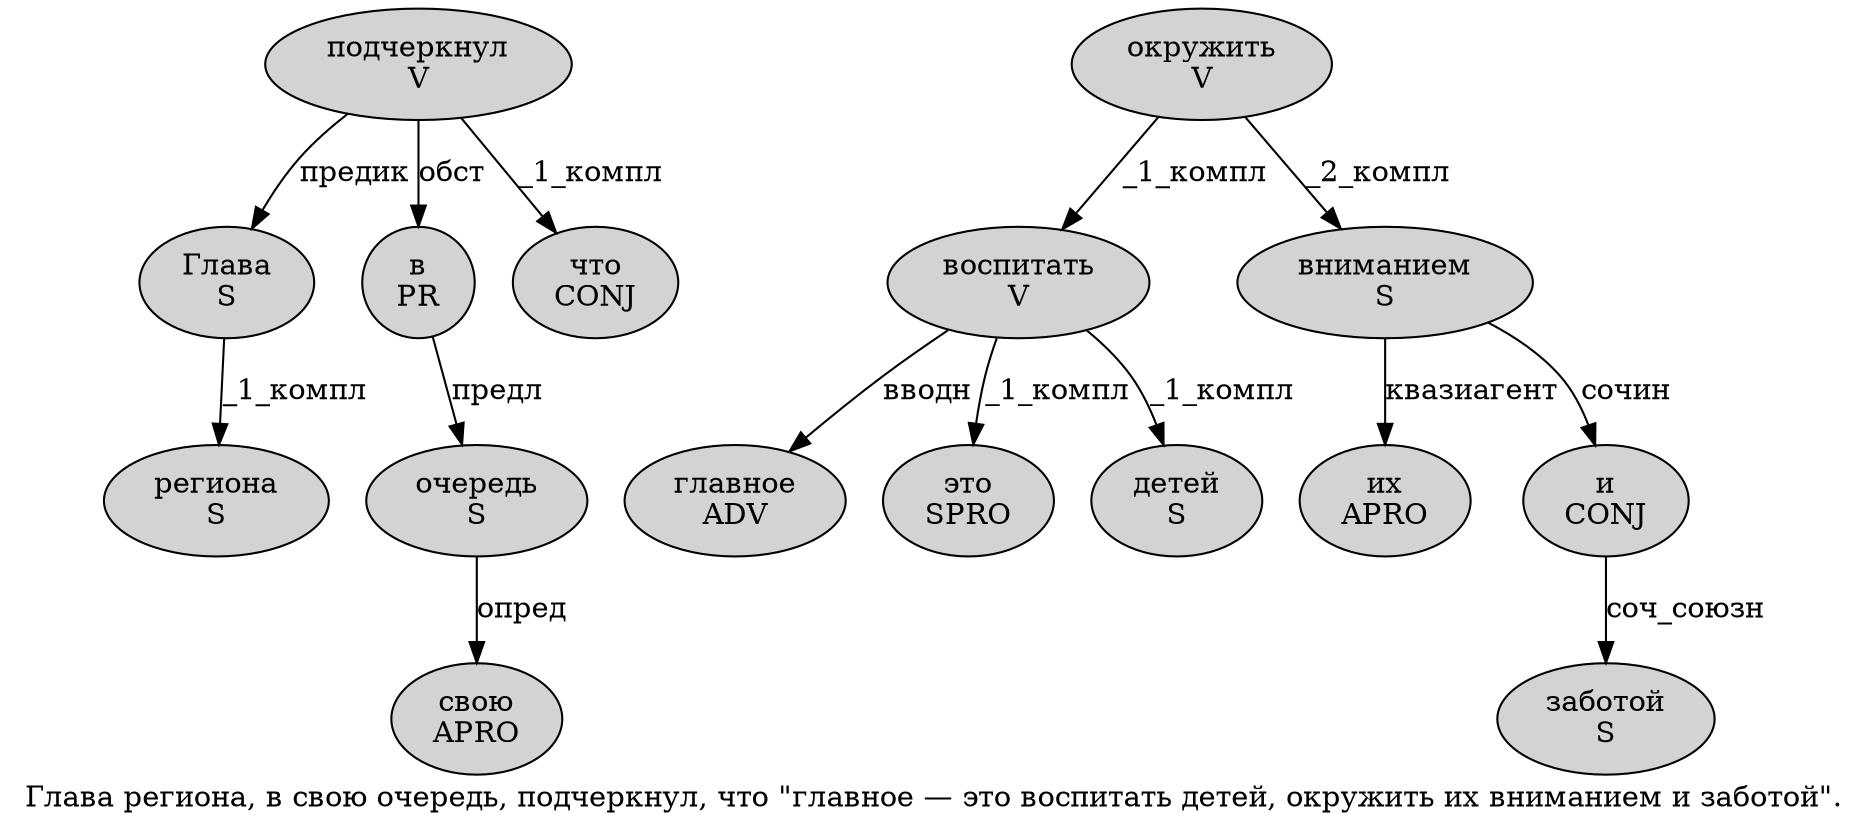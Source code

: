 digraph SENTENCE_744 {
	graph [label="Глава региона, в свою очередь, подчеркнул, что \"главное — это воспитать детей, окружить их вниманием и заботой\"."]
	node [style=filled]
		0 [label="Глава
S" color="" fillcolor=lightgray penwidth=1 shape=ellipse]
		1 [label="региона
S" color="" fillcolor=lightgray penwidth=1 shape=ellipse]
		3 [label="в
PR" color="" fillcolor=lightgray penwidth=1 shape=ellipse]
		4 [label="свою
APRO" color="" fillcolor=lightgray penwidth=1 shape=ellipse]
		5 [label="очередь
S" color="" fillcolor=lightgray penwidth=1 shape=ellipse]
		7 [label="подчеркнул
V" color="" fillcolor=lightgray penwidth=1 shape=ellipse]
		9 [label="что
CONJ" color="" fillcolor=lightgray penwidth=1 shape=ellipse]
		11 [label="главное
ADV" color="" fillcolor=lightgray penwidth=1 shape=ellipse]
		13 [label="это
SPRO" color="" fillcolor=lightgray penwidth=1 shape=ellipse]
		14 [label="воспитать
V" color="" fillcolor=lightgray penwidth=1 shape=ellipse]
		15 [label="детей
S" color="" fillcolor=lightgray penwidth=1 shape=ellipse]
		17 [label="окружить
V" color="" fillcolor=lightgray penwidth=1 shape=ellipse]
		18 [label="их
APRO" color="" fillcolor=lightgray penwidth=1 shape=ellipse]
		19 [label="вниманием
S" color="" fillcolor=lightgray penwidth=1 shape=ellipse]
		20 [label="и
CONJ" color="" fillcolor=lightgray penwidth=1 shape=ellipse]
		21 [label="заботой
S" color="" fillcolor=lightgray penwidth=1 shape=ellipse]
			14 -> 11 [label="вводн"]
			14 -> 13 [label="_1_компл"]
			14 -> 15 [label="_1_компл"]
			0 -> 1 [label="_1_компл"]
			20 -> 21 [label="соч_союзн"]
			19 -> 18 [label="квазиагент"]
			19 -> 20 [label="сочин"]
			5 -> 4 [label="опред"]
			7 -> 0 [label="предик"]
			7 -> 3 [label="обст"]
			7 -> 9 [label="_1_компл"]
			3 -> 5 [label="предл"]
			17 -> 14 [label="_1_компл"]
			17 -> 19 [label="_2_компл"]
}